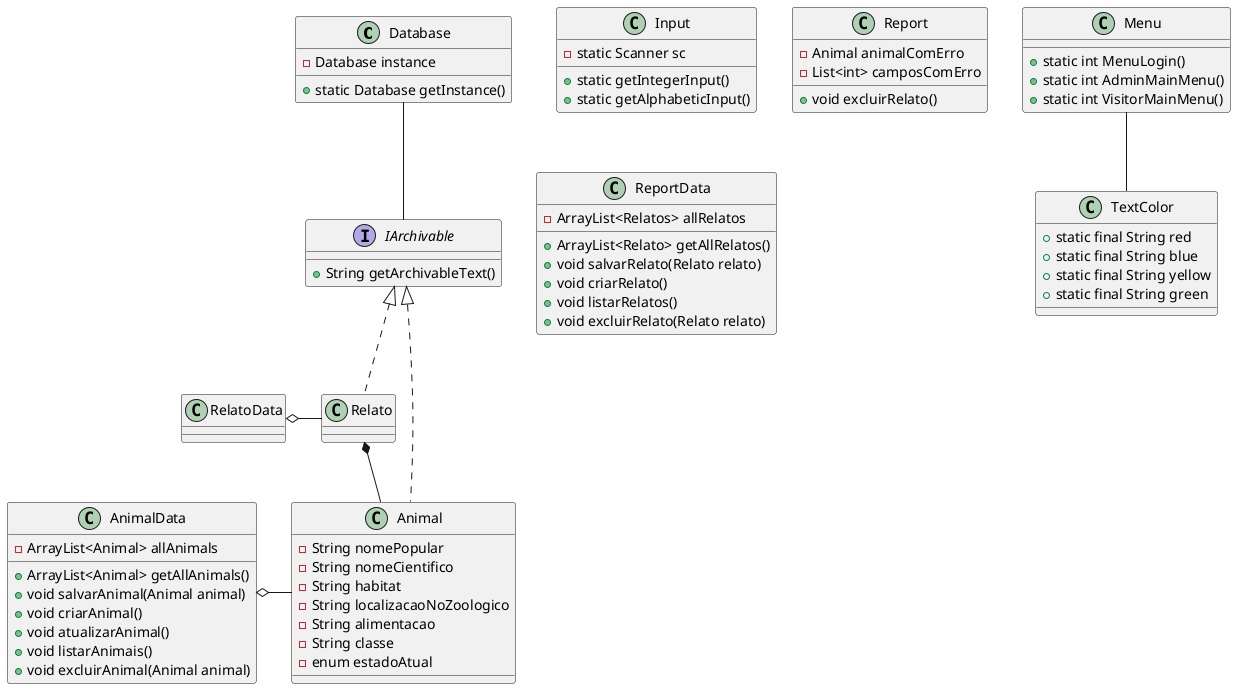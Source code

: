 @startuml Class Diagram
' Sistema de Dados (Classes relacionadas ao tratamento de dados e banco de dados)

class Database {
    ' Essa classe vai ser um singleton

    - Database instance

    + static Database getInstance()
}

interface IArchivable {
    + String getArchivableText()
}

' Sistema de Inputs (Classes responsáveis por coletar e tratar inputs do usuário)

class Input {
    - static Scanner sc

    + static getIntegerInput()
    + static getAlphabeticInput()
}

' Sistema Visual (Classes de estilização e escrita no console)
class Menu {
    + static int MenuLogin()
    + static int AdminMainMenu()
    + static int VisitorMainMenu()
}

class TextColor {
    + static final String red
    + static final String blue
    + static final String yellow
    + static final String green
}

' Sistema de Objetos (Classes que irão ser instanciadas e guardadas como objetos)

class Animal {
    ' Eu posso tornar essa classe em uma classe abstrata e separar os bichos em classes
    ' concretas sendo suas classes como "Mamifero", "Ave", "Repteis", etc... (Para aplicar o factory method)

    - String nomePopular
    - String nomeCientifico
    - String habitat
    - String localizacaoNoZoologico
    - String alimentacao
    - String classe
    - enum estadoAtual
}

class Report {
    - Animal animalComErro
    - List<int> camposComErro

    + void excluirRelato()
}

' Classes operacionais (Classes que vão fazer operações, utilizando dados como acessórios)
' Talvez eu possa criar uma interface aqui pra abstrair ja que ambos se comportam parecido
class AnimalData {
    - ArrayList<Animal> allAnimals

    + ArrayList<Animal> getAllAnimals()
    + void salvarAnimal(Animal animal)
    + void criarAnimal()
    + void atualizarAnimal()
    + void listarAnimais()
    + void excluirAnimal(Animal animal)
}

class ReportData {
    - ArrayList<Relatos> allRelatos

    + ArrayList<Relato> getAllRelatos()
    + void salvarRelato(Relato relato)
    + void criarRelato()
    + void listarRelatos()
    + void excluirRelato(Relato relato)
}

' Relacionamento entre as classes

' Associações
Database -- IArchivable
Menu -- TextColor


' Implementações
IArchivable <|.. Animal
IArchivable <|.. Relato

' Composição (Uma parte não pode existir sem o todo)
Relato *-- Animal

' Agregação (Uma parte pode existir sem o todo)
RelatoData o- Relato
AnimalData o- Animal

' Herança

@enduml